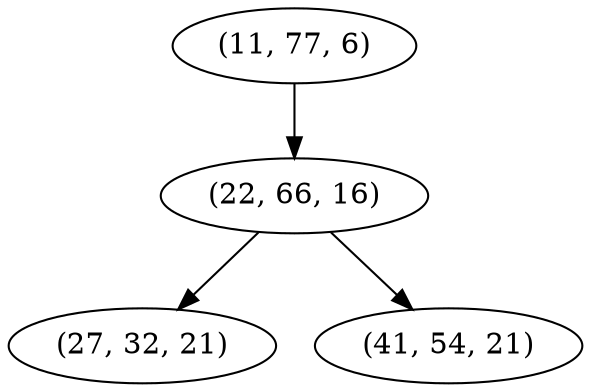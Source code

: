 digraph tree {
    "(11, 77, 6)";
    "(22, 66, 16)";
    "(27, 32, 21)";
    "(41, 54, 21)";
    "(11, 77, 6)" -> "(22, 66, 16)";
    "(22, 66, 16)" -> "(27, 32, 21)";
    "(22, 66, 16)" -> "(41, 54, 21)";
}
